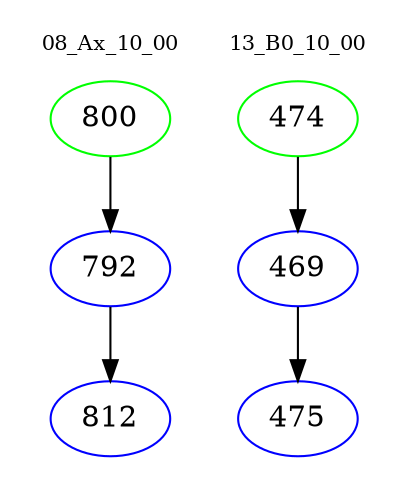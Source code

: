 digraph{
subgraph cluster_0 {
color = white
label = "08_Ax_10_00";
fontsize=10;
T0_800 [label="800", color="green"]
T0_800 -> T0_792 [color="black"]
T0_792 [label="792", color="blue"]
T0_792 -> T0_812 [color="black"]
T0_812 [label="812", color="blue"]
}
subgraph cluster_1 {
color = white
label = "13_B0_10_00";
fontsize=10;
T1_474 [label="474", color="green"]
T1_474 -> T1_469 [color="black"]
T1_469 [label="469", color="blue"]
T1_469 -> T1_475 [color="black"]
T1_475 [label="475", color="blue"]
}
}
